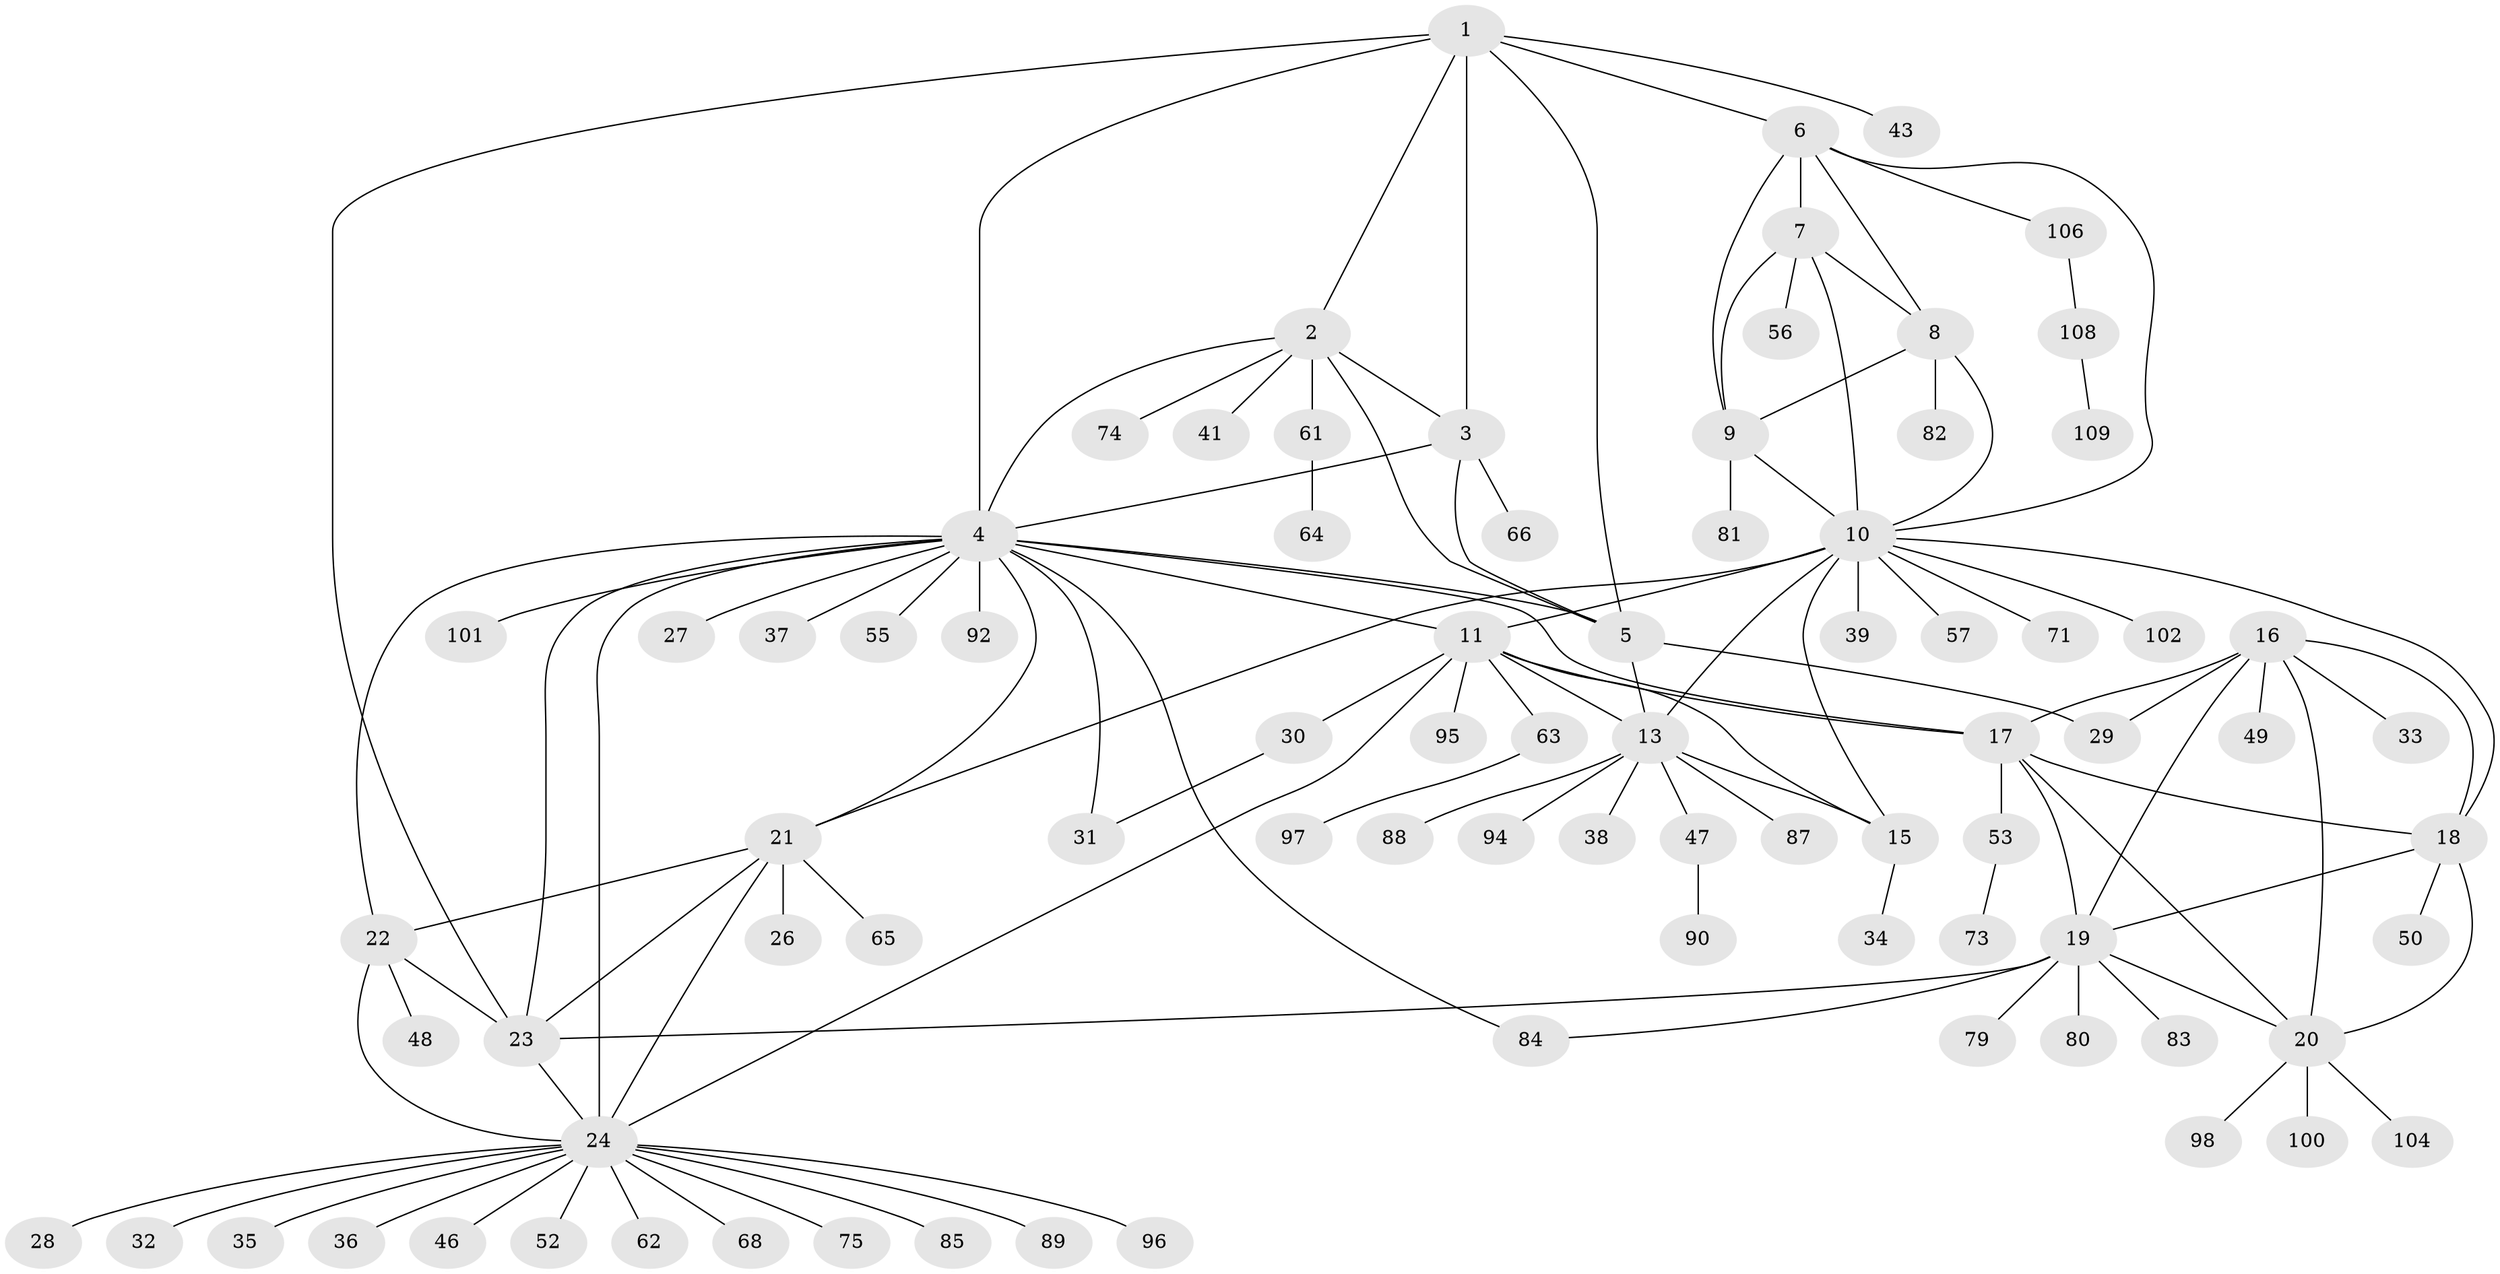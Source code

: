 // Generated by graph-tools (version 1.1) at 2025/52/02/27/25 19:52:14]
// undirected, 83 vertices, 120 edges
graph export_dot {
graph [start="1"]
  node [color=gray90,style=filled];
  1;
  2 [super="+58"];
  3 [super="+51"];
  4 [super="+25"];
  5 [super="+86"];
  6;
  7 [super="+54"];
  8 [super="+60"];
  9 [super="+45"];
  10 [super="+12"];
  11 [super="+59"];
  13 [super="+14"];
  15 [super="+69"];
  16 [super="+107"];
  17 [super="+76"];
  18 [super="+91"];
  19 [super="+105"];
  20 [super="+72"];
  21 [super="+40"];
  22 [super="+77"];
  23 [super="+78"];
  24 [super="+44"];
  26 [super="+103"];
  27;
  28;
  29;
  30;
  31;
  32;
  33;
  34;
  35 [super="+42"];
  36;
  37;
  38;
  39;
  41;
  43;
  46;
  47 [super="+70"];
  48;
  49;
  50;
  52;
  53 [super="+67"];
  55;
  56;
  57;
  61;
  62;
  63;
  64;
  65 [super="+93"];
  66;
  68 [super="+99"];
  71;
  73;
  74;
  75;
  79;
  80;
  81;
  82;
  83;
  84;
  85;
  87;
  88;
  89;
  90;
  92;
  94;
  95;
  96;
  97;
  98;
  100;
  101;
  102;
  104;
  106;
  108;
  109;
  1 -- 2;
  1 -- 3;
  1 -- 4;
  1 -- 5;
  1 -- 6;
  1 -- 43;
  1 -- 23;
  2 -- 3;
  2 -- 4;
  2 -- 5;
  2 -- 41;
  2 -- 61;
  2 -- 74;
  3 -- 4;
  3 -- 5;
  3 -- 66;
  4 -- 5;
  4 -- 17;
  4 -- 27;
  4 -- 31;
  4 -- 37;
  4 -- 55;
  4 -- 84;
  4 -- 92;
  4 -- 101;
  4 -- 21;
  4 -- 22;
  4 -- 23;
  4 -- 24;
  4 -- 11;
  5 -- 29;
  5 -- 13;
  6 -- 7;
  6 -- 8;
  6 -- 9;
  6 -- 10;
  6 -- 106;
  7 -- 8;
  7 -- 9;
  7 -- 10;
  7 -- 56;
  8 -- 9;
  8 -- 10;
  8 -- 82;
  9 -- 10;
  9 -- 81;
  10 -- 18;
  10 -- 21;
  10 -- 39;
  10 -- 71;
  10 -- 102;
  10 -- 57;
  10 -- 11;
  10 -- 13 [weight=2];
  10 -- 15;
  11 -- 13 [weight=2];
  11 -- 15;
  11 -- 17;
  11 -- 30;
  11 -- 63;
  11 -- 24;
  11 -- 95;
  13 -- 15 [weight=2];
  13 -- 38;
  13 -- 47;
  13 -- 87;
  13 -- 88;
  13 -- 94;
  15 -- 34;
  16 -- 17;
  16 -- 18;
  16 -- 19;
  16 -- 20;
  16 -- 29;
  16 -- 33;
  16 -- 49;
  17 -- 18;
  17 -- 19;
  17 -- 20;
  17 -- 53;
  18 -- 19;
  18 -- 20;
  18 -- 50;
  19 -- 20;
  19 -- 23;
  19 -- 79;
  19 -- 80;
  19 -- 83;
  19 -- 84;
  20 -- 98;
  20 -- 100;
  20 -- 104;
  21 -- 22;
  21 -- 23;
  21 -- 24;
  21 -- 26;
  21 -- 65;
  22 -- 23;
  22 -- 24;
  22 -- 48;
  23 -- 24;
  24 -- 28;
  24 -- 32;
  24 -- 35;
  24 -- 36;
  24 -- 46;
  24 -- 52;
  24 -- 62;
  24 -- 68;
  24 -- 75;
  24 -- 85;
  24 -- 89;
  24 -- 96;
  30 -- 31;
  47 -- 90;
  53 -- 73;
  61 -- 64;
  63 -- 97;
  106 -- 108;
  108 -- 109;
}
